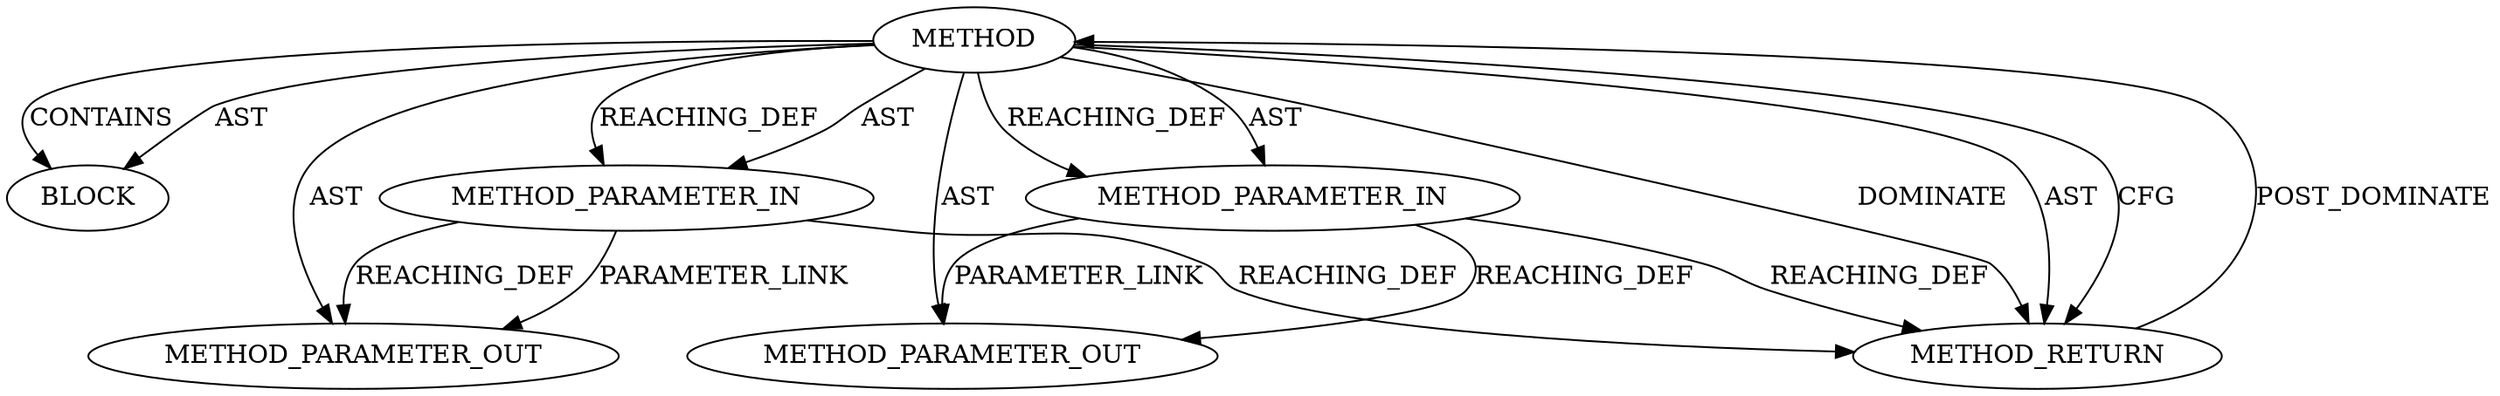 digraph {
  20680 [label=BLOCK ORDER=1 ARGUMENT_INDEX=1 CODE="<empty>" TYPE_FULL_NAME="ANY"]
  20679 [label=METHOD_PARAMETER_IN ORDER=2 CODE="p2" IS_VARIADIC=false TYPE_FULL_NAME="ANY" EVALUATION_STRATEGY="BY_VALUE" INDEX=2 NAME="p2"]
  20678 [label=METHOD_PARAMETER_IN ORDER=1 CODE="p1" IS_VARIADIC=false TYPE_FULL_NAME="ANY" EVALUATION_STRATEGY="BY_VALUE" INDEX=1 NAME="p1"]
  22274 [label=METHOD_PARAMETER_OUT ORDER=2 CODE="p2" IS_VARIADIC=false TYPE_FULL_NAME="ANY" EVALUATION_STRATEGY="BY_VALUE" INDEX=2 NAME="p2"]
  22273 [label=METHOD_PARAMETER_OUT ORDER=1 CODE="p1" IS_VARIADIC=false TYPE_FULL_NAME="ANY" EVALUATION_STRATEGY="BY_VALUE" INDEX=1 NAME="p1"]
  20677 [label=METHOD AST_PARENT_TYPE="NAMESPACE_BLOCK" AST_PARENT_FULL_NAME="<global>" ORDER=0 CODE="<empty>" FULL_NAME="crypto_wait_req" IS_EXTERNAL=true FILENAME="<empty>" SIGNATURE="" NAME="crypto_wait_req"]
  20681 [label=METHOD_RETURN ORDER=2 CODE="RET" TYPE_FULL_NAME="ANY" EVALUATION_STRATEGY="BY_VALUE"]
  20678 -> 22273 [label=PARAMETER_LINK ]
  20677 -> 20678 [label=REACHING_DEF VARIABLE=""]
  20679 -> 20681 [label=REACHING_DEF VARIABLE="p2"]
  20679 -> 22274 [label=REACHING_DEF VARIABLE="p2"]
  20677 -> 20679 [label=REACHING_DEF VARIABLE=""]
  20677 -> 20678 [label=AST ]
  20677 -> 22273 [label=AST ]
  20678 -> 22273 [label=REACHING_DEF VARIABLE="p1"]
  20677 -> 22274 [label=AST ]
  20677 -> 20679 [label=AST ]
  20677 -> 20680 [label=CONTAINS ]
  20677 -> 20681 [label=DOMINATE ]
  20677 -> 20681 [label=AST ]
  20681 -> 20677 [label=POST_DOMINATE ]
  20677 -> 20681 [label=CFG ]
  20677 -> 20680 [label=AST ]
  20678 -> 20681 [label=REACHING_DEF VARIABLE="p1"]
  20679 -> 22274 [label=PARAMETER_LINK ]
}
